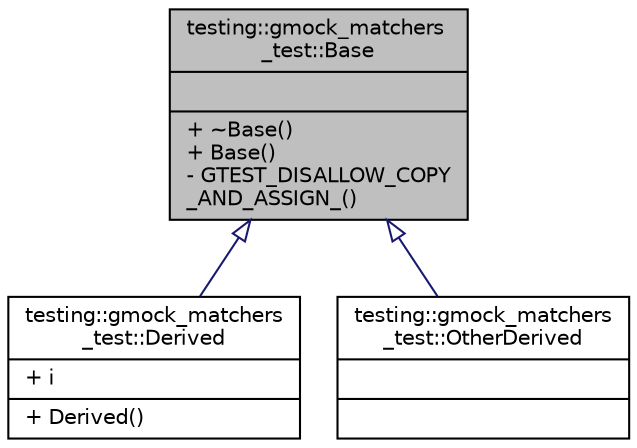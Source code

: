 digraph "testing::gmock_matchers_test::Base"
{
  edge [fontname="Helvetica",fontsize="10",labelfontname="Helvetica",labelfontsize="10"];
  node [fontname="Helvetica",fontsize="10",shape=record];
  Node0 [label="{testing::gmock_matchers\l_test::Base\n||+ ~Base()\l+ Base()\l- GTEST_DISALLOW_COPY\l_AND_ASSIGN_()\l}",height=0.2,width=0.4,color="black", fillcolor="grey75", style="filled", fontcolor="black"];
  Node0 -> Node1 [dir="back",color="midnightblue",fontsize="10",style="solid",arrowtail="onormal",fontname="Helvetica"];
  Node1 [label="{testing::gmock_matchers\l_test::Derived\n|+ i\l|+ Derived()\l}",height=0.2,width=0.4,color="black", fillcolor="white", style="filled",URL="$d5/d81/classtesting_1_1gmock__matchers__test_1_1_derived.html"];
  Node0 -> Node2 [dir="back",color="midnightblue",fontsize="10",style="solid",arrowtail="onormal",fontname="Helvetica"];
  Node2 [label="{testing::gmock_matchers\l_test::OtherDerived\n||}",height=0.2,width=0.4,color="black", fillcolor="white", style="filled",URL="$d8/dcd/classtesting_1_1gmock__matchers__test_1_1_other_derived.html"];
}
